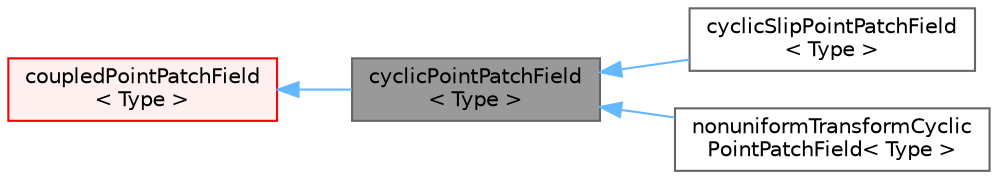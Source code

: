 digraph "cyclicPointPatchField&lt; Type &gt;"
{
 // LATEX_PDF_SIZE
  bgcolor="transparent";
  edge [fontname=Helvetica,fontsize=10,labelfontname=Helvetica,labelfontsize=10];
  node [fontname=Helvetica,fontsize=10,shape=box,height=0.2,width=0.4];
  rankdir="LR";
  Node1 [id="Node000001",label="cyclicPointPatchField\l\< Type \>",height=0.2,width=0.4,color="gray40", fillcolor="grey60", style="filled", fontcolor="black",tooltip="Cyclic front and back plane patch field."];
  Node2 -> Node1 [id="edge1_Node000001_Node000002",dir="back",color="steelblue1",style="solid",tooltip=" "];
  Node2 [id="Node000002",label="coupledPointPatchField\l\< Type \>",height=0.2,width=0.4,color="red", fillcolor="#FFF0F0", style="filled",URL="$classFoam_1_1coupledPointPatchField.html",tooltip="A Coupled boundary condition for pointField."];
  Node1 -> Node5 [id="edge2_Node000001_Node000005",dir="back",color="steelblue1",style="solid",tooltip=" "];
  Node5 [id="Node000005",label="cyclicSlipPointPatchField\l\< Type \>",height=0.2,width=0.4,color="gray40", fillcolor="white", style="filled",URL="$classFoam_1_1cyclicSlipPointPatchField.html",tooltip="Cyclic + slip constraints."];
  Node1 -> Node6 [id="edge3_Node000001_Node000006",dir="back",color="steelblue1",style="solid",tooltip=" "];
  Node6 [id="Node000006",label="nonuniformTransformCyclic\lPointPatchField\< Type \>",height=0.2,width=0.4,color="gray40", fillcolor="white", style="filled",URL="$classFoam_1_1nonuniformTransformCyclicPointPatchField.html",tooltip="Cyclic + slip constraints."];
}
